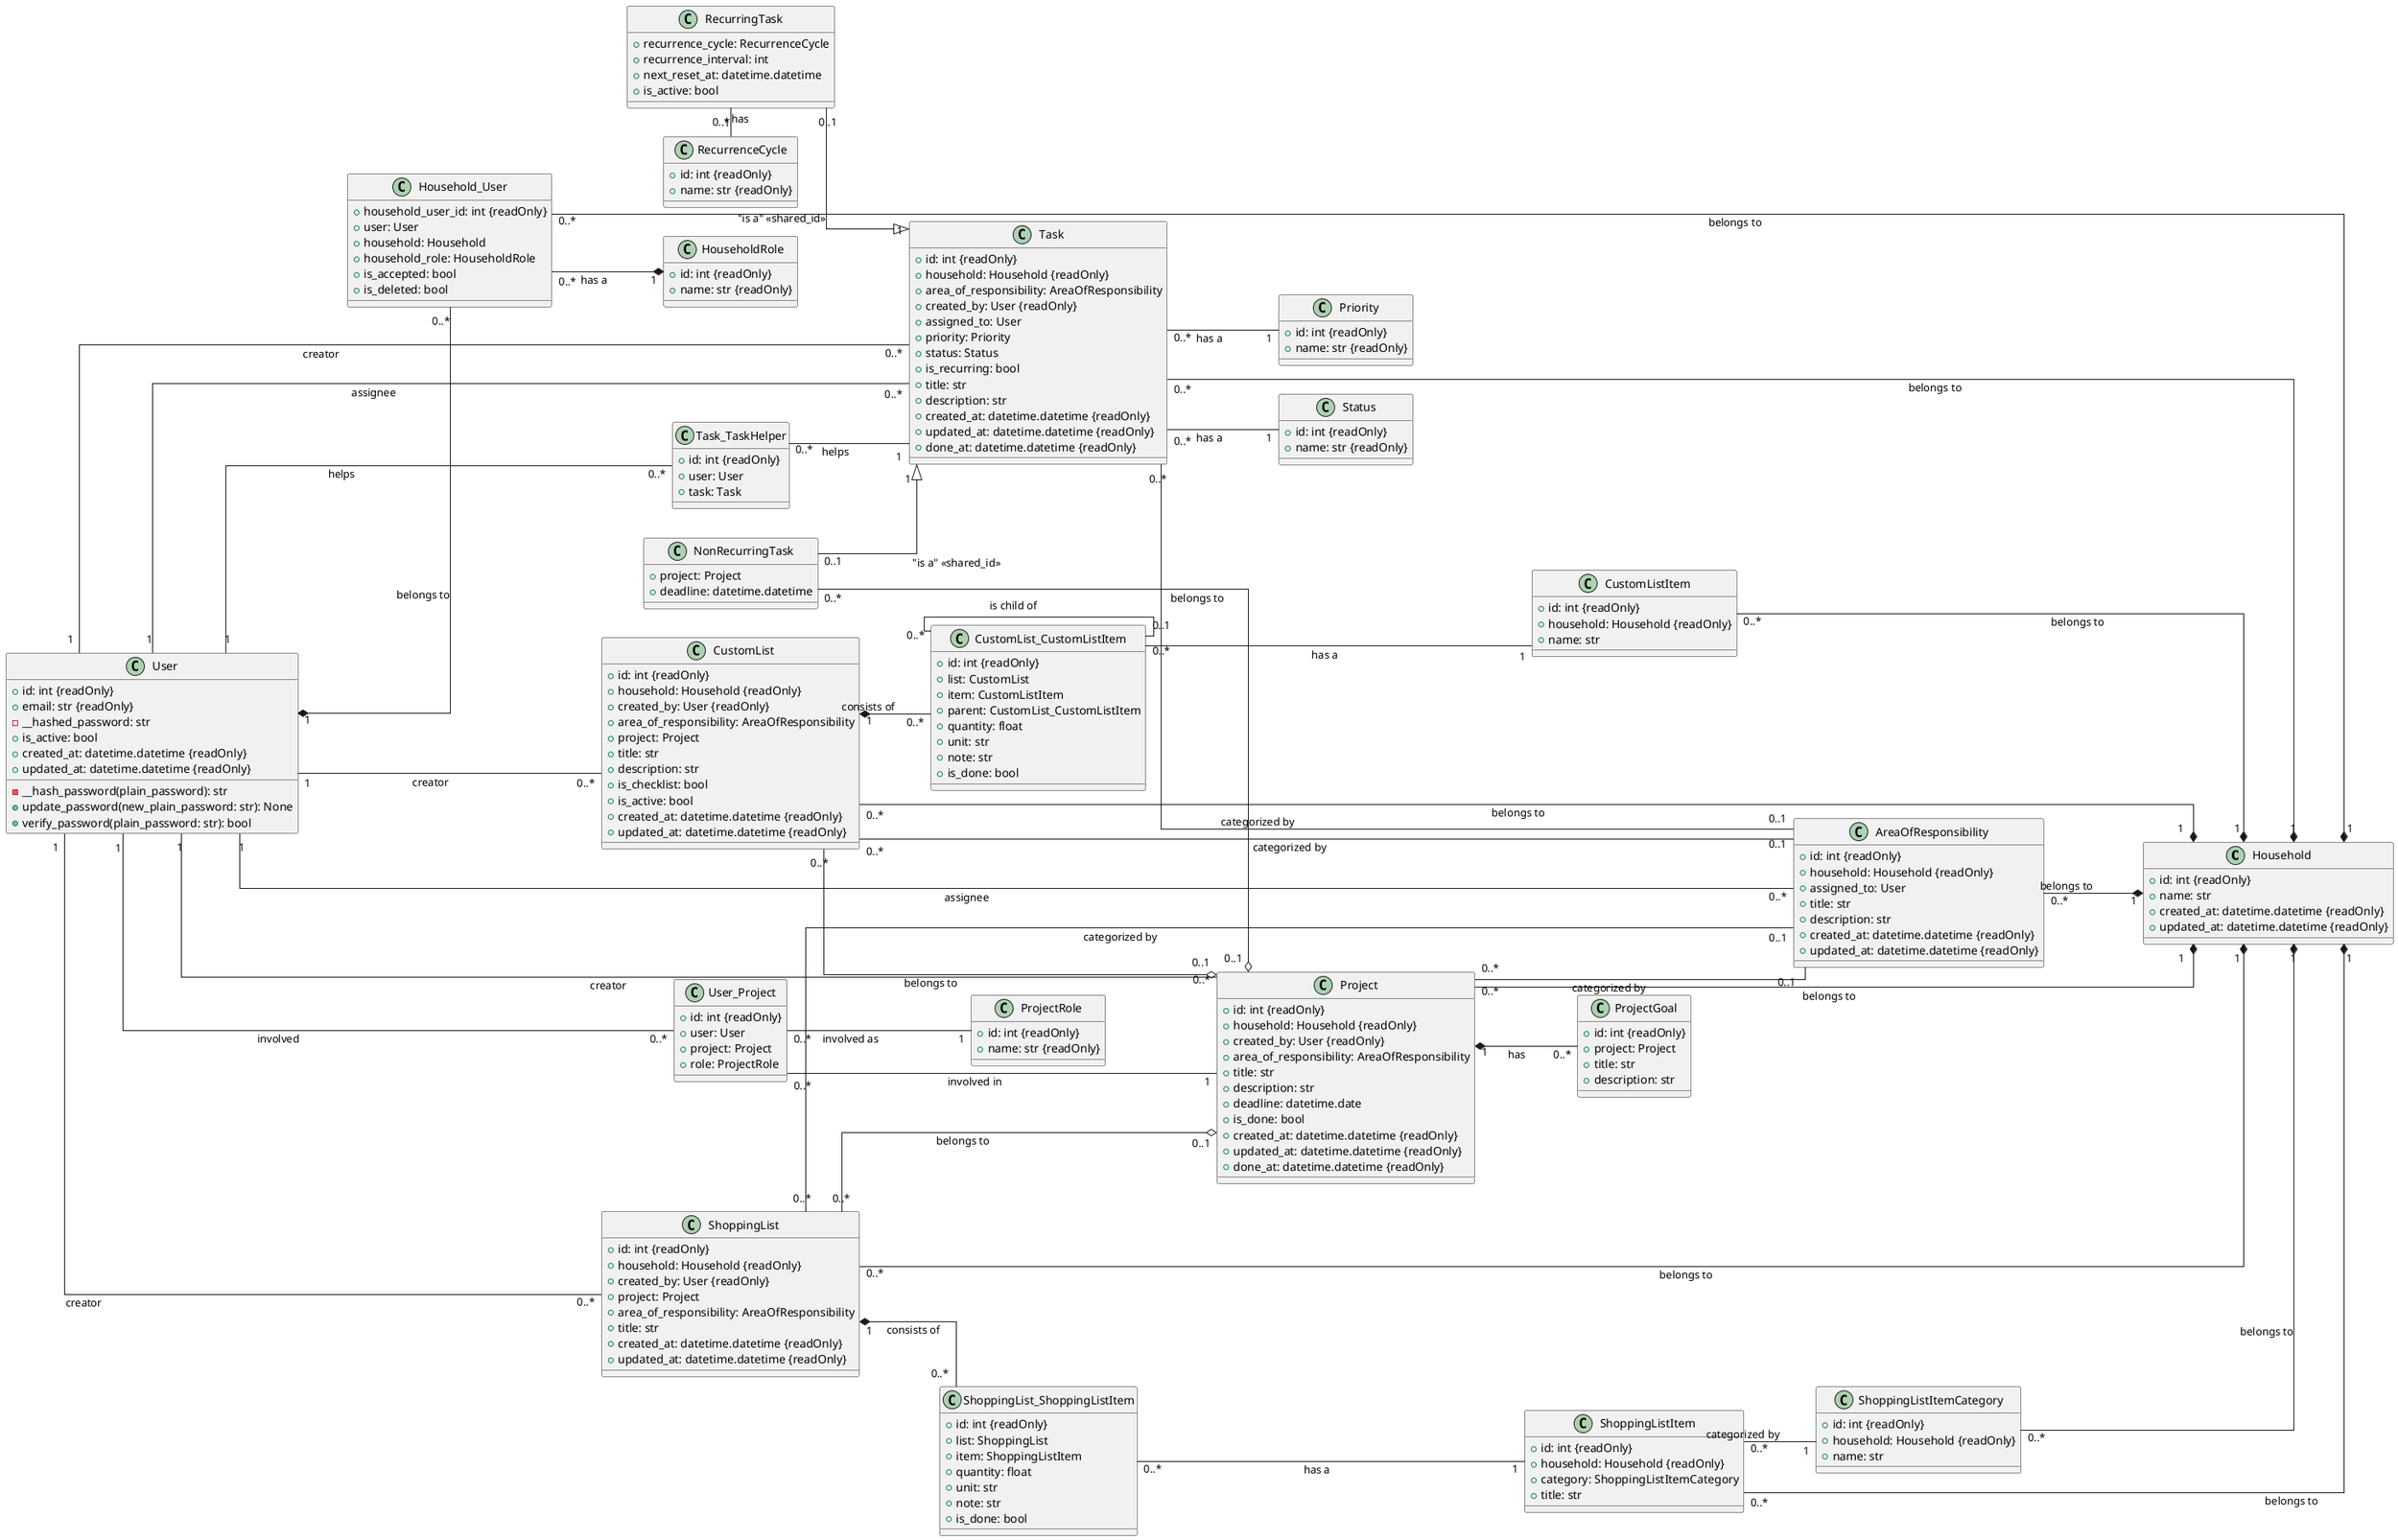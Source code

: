 @startuml
left to right direction
skinparam {
    linetype ortho
}

'--------------------------------
' Household
'--------------------------------
Class Household {
    + id: int {readOnly}
    + name: str
    + created_at: datetime.datetime {readOnly}
    + updated_at: datetime.datetime {readOnly}
}

'--------------------------------
' User
'--------------------------------
Class User {
    + id: int {readOnly}
    + email: str {readOnly}
    - __hashed_password: str
    + is_active: bool
    + created_at: datetime.datetime {readOnly}
    + updated_at: datetime.datetime {readOnly}
    ' methods --------------------------
    - __hash_password(plain_password): str
    + update_password(new_plain_password: str): None
    + verify_password(plain_password: str): bool
}

Class HouseholdRole {
    + id: int {readOnly}
    + name: str {readOnly}
}

Class Household_User {
    + household_user_id: int {readOnly}
    + user: User
    + household: Household
    + household_role: HouseholdRole
    + is_accepted: bool
    + is_deleted: bool
}

'--------------------------------
' AreaOfResponsibility
'--------------------------------
Class AreaOfResponsibility {
    + id: int {readOnly}
    + household: Household {readOnly}
    + assigned_to: User
    + title: str
    + description: str
    + created_at: datetime.datetime {readOnly}
    + updated_at: datetime.datetime {readOnly}
}

'--------------------------------
' Project
'--------------------------------
Class Project {
    + id: int {readOnly}
    + household: Household {readOnly}
    + created_by: User {readOnly}
    + area_of_responsibility: AreaOfResponsibility
    + title: str
    + description: str
    + deadline: datetime.date
    + is_done: bool
    + created_at: datetime.datetime {readOnly}
    + updated_at: datetime.datetime {readOnly}
    + done_at: datetime.datetime {readOnly}
}

Class ProjectGoal {
    + id: int {readOnly}
    + project: Project
    + title: str
    + description: str
}

Class ProjectRole {
    + id: int {readOnly}
    + name: str {readOnly}
}

Class User_Project {
    + id: int {readOnly}
    + user: User
    + project: Project
    + role: ProjectRole
}

'--------------------------------
' CustomList
'--------------------------------
Class CustomList {
    + id: int {readOnly}
    + household: Household {readOnly}
    + created_by: User {readOnly}
    + area_of_responsibility: AreaOfResponsibility
    + project: Project
    + title: str
    + description: str
    + is_checklist: bool
    + is_active: bool
    + created_at: datetime.datetime {readOnly}
    + updated_at: datetime.datetime {readOnly}
}

Class CustomListItem {
    + id: int {readOnly}
    + household: Household {readOnly}
    + name: str
}

Class CustomList_CustomListItem {
    + id: int {readOnly}
    + list: CustomList
    + item: CustomListItem
    + parent: CustomList_CustomListItem
    + quantity: float
    + unit: str
    + note: str
    + is_done: bool
}

'--------------------------------
' Task
'--------------------------------
Class Task {
    + id: int {readOnly}
    + household: Household {readOnly}
    + area_of_responsibility: AreaOfResponsibility
    + created_by: User {readOnly}
    + assigned_to: User
    + priority: Priority
    + status: Status
    + is_recurring: bool
    + title: str
    + description: str
    + created_at: datetime.datetime {readOnly}
    + updated_at: datetime.datetime {readOnly}
    + done_at: datetime.datetime {readOnly}
}

Class Priority {
    + id: int {readOnly}
    + name: str {readOnly}
}

Class Status {
    + id: int {readOnly}
    + name: str {readOnly}
}

Class Task_TaskHelper {
    + id: int {readOnly}
    + user: User
    + task: Task
}

Class RecurrenceCycle {
    + id: int {readOnly}
    + name: str {readOnly}
}

Class RecurringTask {
    + recurrence_cycle: RecurrenceCycle
    + recurrence_interval: int
    + next_reset_at: datetime.datetime
    + is_active: bool
}

Class NonRecurringTask {
    + project: Project
    + deadline: datetime.datetime
}

'--------------------------------
' ShoppingList
'--------------------------------
Class ShoppingList {
    + id: int {readOnly}
    + household: Household {readOnly}
    + created_by: User {readOnly}
    + project: Project
    + area_of_responsibility: AreaOfResponsibility
    + title: str
    + created_at: datetime.datetime {readOnly}
    + updated_at: datetime.datetime {readOnly}
}

Class ShoppingListItemCategory {
    + id: int {readOnly}
    + household: Household {readOnly}
    + name: str
}

Class ShoppingListItem {
    + id: int {readOnly}
    + household: Household {readOnly}
    + category: ShoppingListItemCategory
    + title: str
}

Class ShoppingList_ShoppingListItem {
    + id: int {readOnly}
    + list: ShoppingList
    + item: ShoppingListItem
    + quantity: float
    + unit: str
    + note: str
    + is_done: bool
}

'--------------------------------
' Relations
'--------------------------------
User "1" *-- "0..*" Household_User : "belongs to"
Household_User "0..*" --* "1" Household : "belongs to"
Household_User "0..*" --* "1" HouseholdRole : "has a"

AreaOfResponsibility "0..*" ---* "1" Household : "belongs to"
Project "0..*" ---* "1" Household: "belongs to"
CustomList "0..*" ---* "1" Household: "belongs to"
CustomListItem "0..*" ---* "1" Household : "belongs to"
Task "0..*" ---* "1" Household : "belongs to"
ShoppingList "0..*" ---* "1" Household : "belongs to"
ShoppingListItem "0..*" ---* "1" Household : "belongs to"
ShoppingListItemCategory "0..*" ---* "1" Household : "belongs to"

Project "1" *-- "0..*" ProjectGoal : "has"
User_Project "0..*" -- "1" Project : "involved in"
User_Project "0..*" -- "1" ProjectRole : "involved as"

CustomList "1" *-- "0..*" CustomList_CustomListItem : "consists of"
CustomList_CustomListItem "0..*" -- "1" CustomListItem : "has a"
CustomList_CustomListItem "0..*" -- "0..1" CustomList_CustomListItem : "is child of"

Task "0..*" -- "1" Priority : "has a"
Task "0..*" -- "1" Status : "has a"
Task_TaskHelper "0..*" -- "1" Task : "helps"

RecurringTask  "0..*" - "1" RecurrenceCycle : "has"

' Inheritance NonRecurring- and Recurring Tasks from Task
NonRecurringTask "0..1"--|> "1" Task : "is a" <<shared_id>>
RecurringTask "0..1" --|> "1" Task : "is a" <<shared_id>>

ShoppingList "1" *-- "0..*" ShoppingList_ShoppingListItem : "consists of"
ShoppingList_ShoppingListItem "0..*" -- "1" ShoppingListItem : "has a"
ShoppingListItem "0..*" -- "1" ShoppingListItemCategory : "categorized by"

User "1" --- "0..*" Task : "creator"
User "1" --- "0..*" Task : "assignee"
User "1" --- "0..*" Task_TaskHelper : "helps"
User "1" --- "0..*" Project : "creator"
User "1" --- "0..*" User_Project : "involved"
User "1" --- "0..*" CustomList : "creator"
User "1" --- "0..*" ShoppingList : "creator"
User "1" --- "0..*" AreaOfResponsibility : "assignee"

CustomList "0..*" --- "0..1" AreaOfResponsibility : "categorized by"
Task "0..*" --- "0..1" AreaOfResponsibility : "categorized by"
Project "0..*" --- "0..1" AreaOfResponsibility : "categorized by"
ShoppingList "0..*" --- "0..1" AreaOfResponsibility : "categorized by"

CustomList "0..*" ---o "0..1" Project : "belongs to"
NonRecurringTask "0..*" ---o "0..1" Project : "belongs to"
ShoppingList "0..*" ---o "0..1" Project : "belongs to"

@enduml